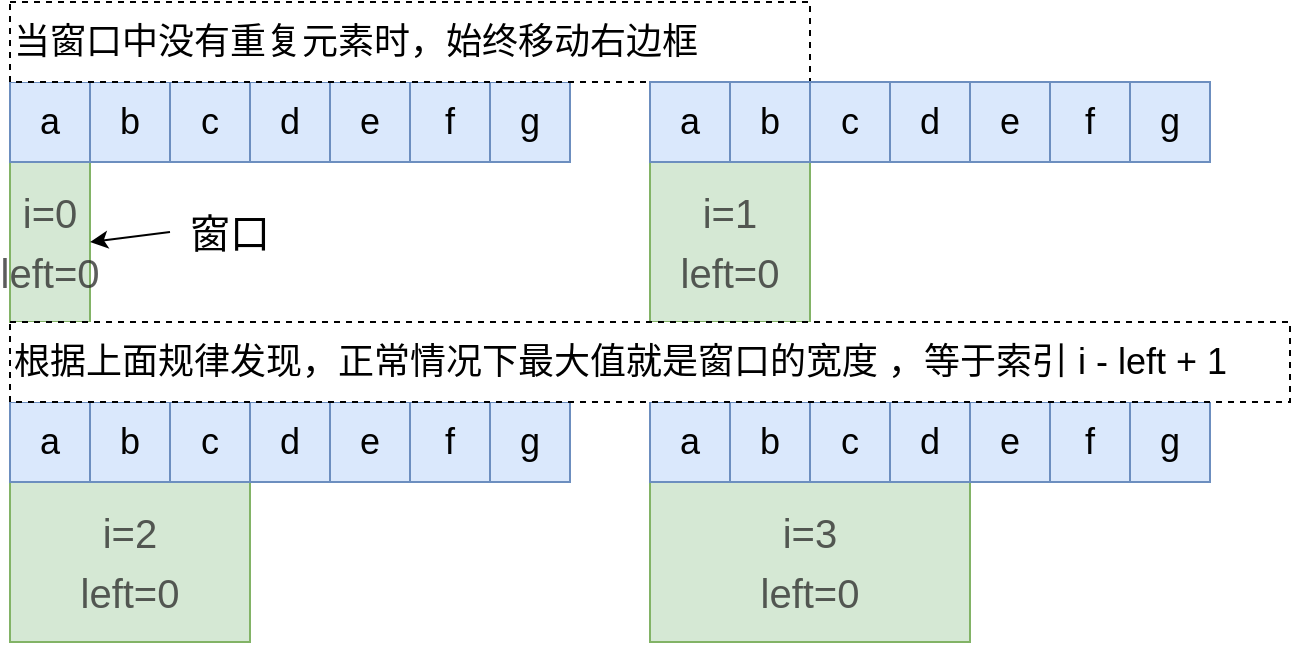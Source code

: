 <mxfile version="17.4.2" type="device"><diagram id="H6BQVSe_4eBySibQL0f7" name="第 1 页"><mxGraphModel dx="1102" dy="865" grid="1" gridSize="10" guides="1" tooltips="1" connect="1" arrows="1" fold="1" page="1" pageScale="1" pageWidth="827" pageHeight="1169" math="0" shadow="0"><root><mxCell id="0"/><mxCell id="1" parent="0"/><mxCell id="Anv-O21JEpC2cbkb0-H8-1" value="&lt;pre style=&quot;border-width: 0px; border-style: solid; box-sizing: border-box; overflow-wrap: normal; font-family: menlo, monaco, consolas; margin-top: 0px; margin-bottom: 0px; overflow: auto; font-size: 20px; background: transparent; border-radius: 0px; line-height: 1.5; padding: 0px; word-spacing: normal; text-shadow: none; word-break: normal;&quot;&gt;&lt;code class=&quot;language-java&quot; style=&quot;border-width: 0px ; border-style: solid ; box-sizing: border-box ; overflow-wrap: break-word ; font-family: &amp;quot;menlo&amp;quot; , sans-serif ; font-size: 20px ; color: rgba(38 , 38 , 38 , 0.75) ; background-color: transparent ; border-radius: 0px ; line-height: 1.5rem ; margin: 0px ; padding: 0px ; text-shadow: none&quot;&gt;i=0&lt;br&gt;left=0&lt;/code&gt;&lt;/pre&gt;" style="rounded=0;whiteSpace=wrap;html=1;fontSize=20;fillColor=#d5e8d4;strokeColor=#82b366;align=center;" parent="1" vertex="1"><mxGeometry x="120" y="120" width="40" height="80" as="geometry"/></mxCell><mxCell id="Anv-O21JEpC2cbkb0-H8-2" value="a" style="rounded=0;whiteSpace=wrap;html=1;fontSize=18;fillColor=#dae8fc;strokeColor=#6c8ebf;" parent="1" vertex="1"><mxGeometry x="120" y="80" width="40" height="40" as="geometry"/></mxCell><mxCell id="Anv-O21JEpC2cbkb0-H8-3" value="b" style="rounded=0;whiteSpace=wrap;html=1;fontSize=18;fillColor=#dae8fc;strokeColor=#6c8ebf;" parent="1" vertex="1"><mxGeometry x="160" y="80" width="40" height="40" as="geometry"/></mxCell><mxCell id="Anv-O21JEpC2cbkb0-H8-4" value="c" style="rounded=0;whiteSpace=wrap;html=1;fontSize=18;fillColor=#dae8fc;strokeColor=#6c8ebf;" parent="1" vertex="1"><mxGeometry x="200" y="80" width="40" height="40" as="geometry"/></mxCell><mxCell id="Anv-O21JEpC2cbkb0-H8-5" value="d" style="rounded=0;whiteSpace=wrap;html=1;fontSize=18;fillColor=#dae8fc;strokeColor=#6c8ebf;" parent="1" vertex="1"><mxGeometry x="240" y="80" width="40" height="40" as="geometry"/></mxCell><mxCell id="Anv-O21JEpC2cbkb0-H8-6" value="e" style="rounded=0;whiteSpace=wrap;html=1;fontSize=18;fillColor=#dae8fc;strokeColor=#6c8ebf;" parent="1" vertex="1"><mxGeometry x="280" y="80" width="40" height="40" as="geometry"/></mxCell><mxCell id="Anv-O21JEpC2cbkb0-H8-7" value="f" style="rounded=0;whiteSpace=wrap;html=1;fontSize=18;fillColor=#dae8fc;strokeColor=#6c8ebf;" parent="1" vertex="1"><mxGeometry x="320" y="80" width="40" height="40" as="geometry"/></mxCell><mxCell id="Anv-O21JEpC2cbkb0-H8-8" value="g" style="rounded=0;whiteSpace=wrap;html=1;fontSize=18;fillColor=#dae8fc;strokeColor=#6c8ebf;" parent="1" vertex="1"><mxGeometry x="360" y="80" width="40" height="40" as="geometry"/></mxCell><mxCell id="Anv-O21JEpC2cbkb0-H8-66" value="当窗口中没有重复元素时，始终移动右边框" style="rounded=0;whiteSpace=wrap;html=1;fontSize=18;dashed=1;align=left;" parent="1" vertex="1"><mxGeometry x="120" y="40" width="400" height="40" as="geometry"/></mxCell><mxCell id="Anv-O21JEpC2cbkb0-H8-69" value="&lt;pre style=&quot;font-size: 20px ; word-spacing: normal ; background: transparent ; border-width: 0px ; border-style: solid ; box-sizing: border-box ; overflow-wrap: normal ; font-family: &amp;#34;menlo&amp;#34; , &amp;#34;monaco&amp;#34; , &amp;#34;consolas&amp;#34; ; margin-top: 0px ; margin-bottom: 0px ; overflow: auto ; border-radius: 0px ; line-height: 1.5 ; padding: 0px ; text-shadow: none ; word-break: normal&quot;&gt;&lt;code class=&quot;language-java&quot; style=&quot;border-width: 0px ; border-style: solid ; box-sizing: border-box ; overflow-wrap: break-word ; font-family: &amp;#34;menlo&amp;#34; , sans-serif ; color: rgba(38 , 38 , 38 , 0.75) ; background-color: transparent ; border-radius: 0px ; line-height: 1.5rem ; margin: 0px ; padding: 0px ; text-shadow: none&quot;&gt;i=1&lt;br&gt;left=0&lt;/code&gt;&lt;/pre&gt;" style="rounded=0;whiteSpace=wrap;html=1;fontSize=18;fillColor=#d5e8d4;strokeColor=#82b366;" parent="1" vertex="1"><mxGeometry x="440" y="120" width="80" height="80" as="geometry"/></mxCell><mxCell id="Anv-O21JEpC2cbkb0-H8-70" value="a" style="rounded=0;whiteSpace=wrap;html=1;fontSize=18;fillColor=#dae8fc;strokeColor=#6c8ebf;" parent="1" vertex="1"><mxGeometry x="440" y="80" width="40" height="40" as="geometry"/></mxCell><mxCell id="Anv-O21JEpC2cbkb0-H8-71" value="b" style="rounded=0;whiteSpace=wrap;html=1;fontSize=18;fillColor=#dae8fc;strokeColor=#6c8ebf;" parent="1" vertex="1"><mxGeometry x="480" y="80" width="40" height="40" as="geometry"/></mxCell><mxCell id="Anv-O21JEpC2cbkb0-H8-72" value="c" style="rounded=0;whiteSpace=wrap;html=1;fontSize=18;fillColor=#dae8fc;strokeColor=#6c8ebf;" parent="1" vertex="1"><mxGeometry x="520" y="80" width="40" height="40" as="geometry"/></mxCell><mxCell id="Anv-O21JEpC2cbkb0-H8-73" value="d" style="rounded=0;whiteSpace=wrap;html=1;fontSize=18;fillColor=#dae8fc;strokeColor=#6c8ebf;" parent="1" vertex="1"><mxGeometry x="560" y="80" width="40" height="40" as="geometry"/></mxCell><mxCell id="Anv-O21JEpC2cbkb0-H8-74" value="e" style="rounded=0;whiteSpace=wrap;html=1;fontSize=18;fillColor=#dae8fc;strokeColor=#6c8ebf;" parent="1" vertex="1"><mxGeometry x="600" y="80" width="40" height="40" as="geometry"/></mxCell><mxCell id="Anv-O21JEpC2cbkb0-H8-75" value="f" style="rounded=0;whiteSpace=wrap;html=1;fontSize=18;fillColor=#dae8fc;strokeColor=#6c8ebf;" parent="1" vertex="1"><mxGeometry x="640" y="80" width="40" height="40" as="geometry"/></mxCell><mxCell id="Anv-O21JEpC2cbkb0-H8-76" value="g" style="rounded=0;whiteSpace=wrap;html=1;fontSize=18;fillColor=#dae8fc;strokeColor=#6c8ebf;" parent="1" vertex="1"><mxGeometry x="680" y="80" width="40" height="40" as="geometry"/></mxCell><mxCell id="Anv-O21JEpC2cbkb0-H8-77" value="&lt;pre style=&quot;border-width: 0px ; border-style: solid ; box-sizing: border-box ; overflow-wrap: normal ; font-family: &amp;#34;menlo&amp;#34; , &amp;#34;monaco&amp;#34; , &amp;#34;consolas&amp;#34; ; margin-top: 0px ; margin-bottom: 0px ; overflow: auto ; font-size: 20px ; background: transparent ; border-radius: 0px ; line-height: 1.5 ; padding: 0px ; word-spacing: normal ; text-shadow: none ; word-break: normal&quot;&gt;&lt;code class=&quot;language-java&quot; style=&quot;border-width: 0px ; border-style: solid ; box-sizing: border-box ; overflow-wrap: break-word ; font-family: &amp;#34;menlo&amp;#34; , sans-serif ; font-size: 20px ; color: rgba(38 , 38 , 38 , 0.75) ; background-color: transparent ; border-radius: 0px ; line-height: 1.5rem ; margin: 0px ; padding: 0px ; text-shadow: none&quot;&gt;i=2&lt;br&gt;left=0&lt;/code&gt;&lt;/pre&gt;" style="rounded=0;whiteSpace=wrap;html=1;fontSize=20;fillColor=#d5e8d4;strokeColor=#82b366;align=center;" parent="1" vertex="1"><mxGeometry x="120" y="280" width="120" height="80" as="geometry"/></mxCell><mxCell id="Anv-O21JEpC2cbkb0-H8-78" value="a" style="rounded=0;whiteSpace=wrap;html=1;fontSize=18;fillColor=#dae8fc;strokeColor=#6c8ebf;" parent="1" vertex="1"><mxGeometry x="120" y="240" width="40" height="40" as="geometry"/></mxCell><mxCell id="Anv-O21JEpC2cbkb0-H8-79" value="b" style="rounded=0;whiteSpace=wrap;html=1;fontSize=18;fillColor=#dae8fc;strokeColor=#6c8ebf;" parent="1" vertex="1"><mxGeometry x="160" y="240" width="40" height="40" as="geometry"/></mxCell><mxCell id="Anv-O21JEpC2cbkb0-H8-80" value="c" style="rounded=0;whiteSpace=wrap;html=1;fontSize=18;fillColor=#dae8fc;strokeColor=#6c8ebf;" parent="1" vertex="1"><mxGeometry x="200" y="240" width="40" height="40" as="geometry"/></mxCell><mxCell id="Anv-O21JEpC2cbkb0-H8-81" value="d" style="rounded=0;whiteSpace=wrap;html=1;fontSize=18;fillColor=#dae8fc;strokeColor=#6c8ebf;" parent="1" vertex="1"><mxGeometry x="240" y="240" width="40" height="40" as="geometry"/></mxCell><mxCell id="Anv-O21JEpC2cbkb0-H8-82" value="e" style="rounded=0;whiteSpace=wrap;html=1;fontSize=18;fillColor=#dae8fc;strokeColor=#6c8ebf;" parent="1" vertex="1"><mxGeometry x="280" y="240" width="40" height="40" as="geometry"/></mxCell><mxCell id="Anv-O21JEpC2cbkb0-H8-83" value="f" style="rounded=0;whiteSpace=wrap;html=1;fontSize=18;fillColor=#dae8fc;strokeColor=#6c8ebf;" parent="1" vertex="1"><mxGeometry x="320" y="240" width="40" height="40" as="geometry"/></mxCell><mxCell id="Anv-O21JEpC2cbkb0-H8-84" value="g" style="rounded=0;whiteSpace=wrap;html=1;fontSize=18;fillColor=#dae8fc;strokeColor=#6c8ebf;" parent="1" vertex="1"><mxGeometry x="360" y="240" width="40" height="40" as="geometry"/></mxCell><mxCell id="Anv-O21JEpC2cbkb0-H8-85" value="&lt;pre style=&quot;font-size: 20px ; word-spacing: normal ; background: transparent ; border-width: 0px ; border-style: solid ; box-sizing: border-box ; overflow-wrap: normal ; font-family: &amp;#34;menlo&amp;#34; , &amp;#34;monaco&amp;#34; , &amp;#34;consolas&amp;#34; ; margin-top: 0px ; margin-bottom: 0px ; overflow: auto ; border-radius: 0px ; line-height: 1.5 ; padding: 0px ; text-shadow: none ; word-break: normal&quot;&gt;&lt;code class=&quot;language-java&quot; style=&quot;border-width: 0px ; border-style: solid ; box-sizing: border-box ; overflow-wrap: break-word ; font-family: &amp;#34;menlo&amp;#34; , sans-serif ; color: rgba(38 , 38 , 38 , 0.75) ; background-color: transparent ; border-radius: 0px ; line-height: 1.5rem ; margin: 0px ; padding: 0px ; text-shadow: none&quot;&gt;i=3&lt;br&gt;left=0&lt;/code&gt;&lt;/pre&gt;" style="rounded=0;whiteSpace=wrap;html=1;fontSize=18;fillColor=#d5e8d4;strokeColor=#82b366;" parent="1" vertex="1"><mxGeometry x="440" y="280" width="160" height="80" as="geometry"/></mxCell><mxCell id="Anv-O21JEpC2cbkb0-H8-86" value="a" style="rounded=0;whiteSpace=wrap;html=1;fontSize=18;fillColor=#dae8fc;strokeColor=#6c8ebf;" parent="1" vertex="1"><mxGeometry x="440" y="240" width="40" height="40" as="geometry"/></mxCell><mxCell id="Anv-O21JEpC2cbkb0-H8-87" value="b" style="rounded=0;whiteSpace=wrap;html=1;fontSize=18;fillColor=#dae8fc;strokeColor=#6c8ebf;" parent="1" vertex="1"><mxGeometry x="480" y="240" width="40" height="40" as="geometry"/></mxCell><mxCell id="Anv-O21JEpC2cbkb0-H8-88" value="c" style="rounded=0;whiteSpace=wrap;html=1;fontSize=18;fillColor=#dae8fc;strokeColor=#6c8ebf;" parent="1" vertex="1"><mxGeometry x="520" y="240" width="40" height="40" as="geometry"/></mxCell><mxCell id="Anv-O21JEpC2cbkb0-H8-89" value="d" style="rounded=0;whiteSpace=wrap;html=1;fontSize=18;fillColor=#dae8fc;strokeColor=#6c8ebf;" parent="1" vertex="1"><mxGeometry x="560" y="240" width="40" height="40" as="geometry"/></mxCell><mxCell id="Anv-O21JEpC2cbkb0-H8-90" value="e" style="rounded=0;whiteSpace=wrap;html=1;fontSize=18;fillColor=#dae8fc;strokeColor=#6c8ebf;" parent="1" vertex="1"><mxGeometry x="600" y="240" width="40" height="40" as="geometry"/></mxCell><mxCell id="Anv-O21JEpC2cbkb0-H8-91" value="f" style="rounded=0;whiteSpace=wrap;html=1;fontSize=18;fillColor=#dae8fc;strokeColor=#6c8ebf;" parent="1" vertex="1"><mxGeometry x="640" y="240" width="40" height="40" as="geometry"/></mxCell><mxCell id="Anv-O21JEpC2cbkb0-H8-92" value="g" style="rounded=0;whiteSpace=wrap;html=1;fontSize=18;fillColor=#dae8fc;strokeColor=#6c8ebf;" parent="1" vertex="1"><mxGeometry x="680" y="240" width="40" height="40" as="geometry"/></mxCell><mxCell id="Anv-O21JEpC2cbkb0-H8-93" value="根据上面规律发现，正常情况下最大值就是窗口的宽度 ，等于索引 i - left + 1" style="rounded=0;whiteSpace=wrap;html=1;fontSize=18;dashed=1;align=left;" parent="1" vertex="1"><mxGeometry x="120" y="200" width="640" height="40" as="geometry"/></mxCell><mxCell id="Anv-O21JEpC2cbkb0-H8-99" value="窗口" style="text;html=1;strokeColor=none;fillColor=none;align=center;verticalAlign=middle;whiteSpace=wrap;rounded=0;fontSize=20;" parent="1" vertex="1"><mxGeometry x="200" y="140" width="60" height="30" as="geometry"/></mxCell><mxCell id="Anv-O21JEpC2cbkb0-H8-100" value="" style="endArrow=classic;html=1;rounded=0;fontSize=20;exitX=0;exitY=0.5;exitDx=0;exitDy=0;entryX=1;entryY=0.5;entryDx=0;entryDy=0;" parent="1" source="Anv-O21JEpC2cbkb0-H8-99" target="Anv-O21JEpC2cbkb0-H8-1" edge="1"><mxGeometry width="50" height="50" relative="1" as="geometry"><mxPoint x="310" y="270" as="sourcePoint"/><mxPoint x="360" y="220" as="targetPoint"/></mxGeometry></mxCell></root></mxGraphModel></diagram></mxfile>